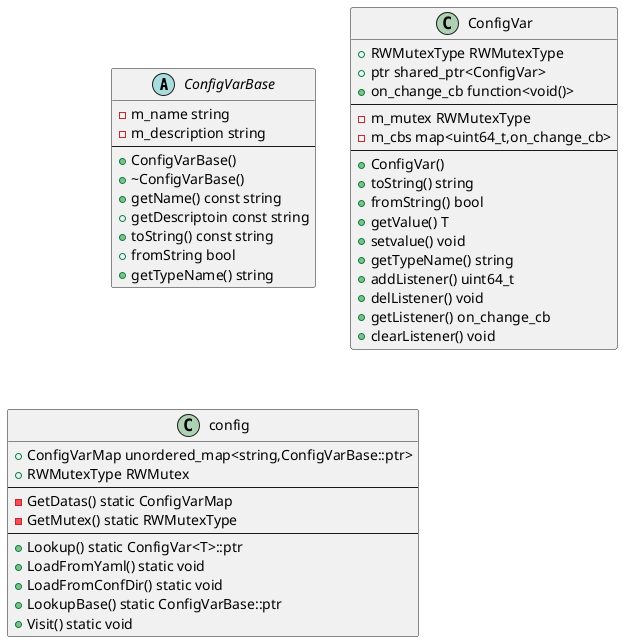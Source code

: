 @startuml
'https://plantuml.com/class-diagram

abstract  class ConfigVarBase{
    - m_name string
    - m_description string
    --
    + ConfigVarBase()
    + ~ConfigVarBase()
    + getName() const string
    + getDescriptoin const string
    + toString() const string
    + fromString bool
    + getTypeName() string
}

class ConfigVar{
    + RWMutexType RWMutexType
    + ptr shared_ptr<ConfigVar>
    + on_change_cb function<void()>
    --
    - m_mutex RWMutexType
    - m_cbs map<uint64_t,on_change_cb>
    --
    + ConfigVar()
    + toString() string
    + fromString() bool
    + getValue() T
    + setvalue() void
    + getTypeName() string
    + addListener() uint64_t
    + delListener() void
    + getListener() on_change_cb
    + clearListener() void
}

class config{
    + ConfigVarMap unordered_map<string,ConfigVarBase::ptr>
    + RWMutexType RWMutex
    --
    - GetDatas() static ConfigVarMap
    - GetMutex() static RWMutexType
    --
    + Lookup() static ConfigVar<T>::ptr
    + LoadFromYaml() static void
    + LoadFromConfDir() static void
    + LookupBase() static ConfigVarBase::ptr
    + Visit() static void
}

@enduml